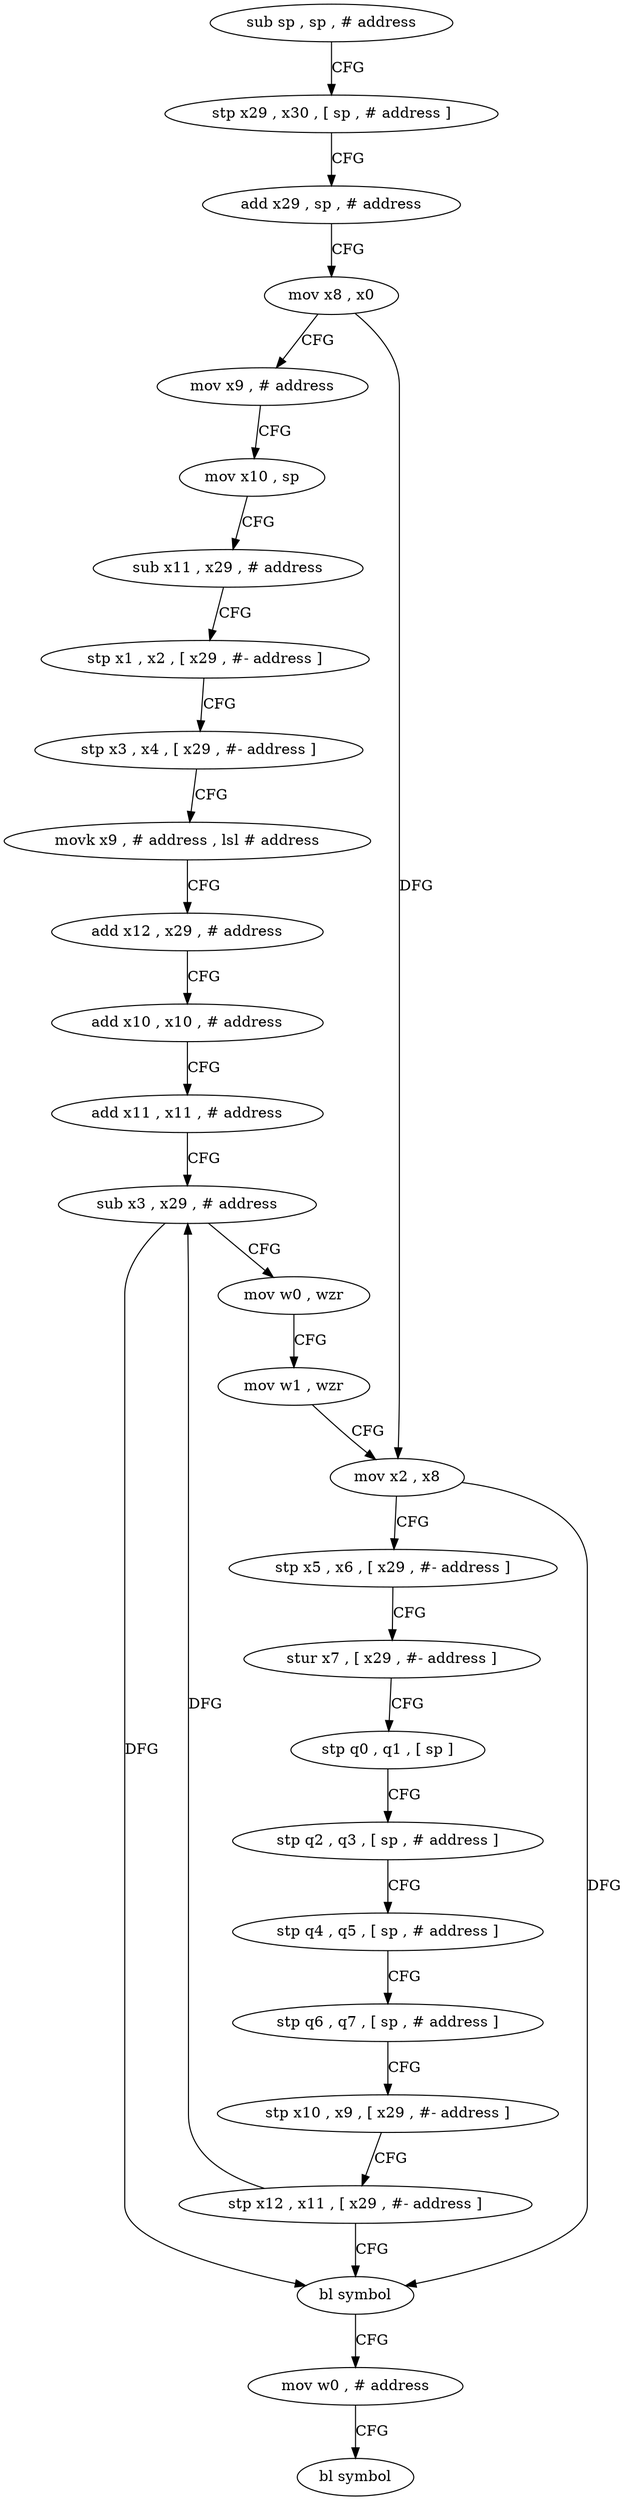 digraph "func" {
"4201088" [label = "sub sp , sp , # address" ]
"4201092" [label = "stp x29 , x30 , [ sp , # address ]" ]
"4201096" [label = "add x29 , sp , # address" ]
"4201100" [label = "mov x8 , x0" ]
"4201104" [label = "mov x9 , # address" ]
"4201108" [label = "mov x10 , sp" ]
"4201112" [label = "sub x11 , x29 , # address" ]
"4201116" [label = "stp x1 , x2 , [ x29 , #- address ]" ]
"4201120" [label = "stp x3 , x4 , [ x29 , #- address ]" ]
"4201124" [label = "movk x9 , # address , lsl # address" ]
"4201128" [label = "add x12 , x29 , # address" ]
"4201132" [label = "add x10 , x10 , # address" ]
"4201136" [label = "add x11 , x11 , # address" ]
"4201140" [label = "sub x3 , x29 , # address" ]
"4201144" [label = "mov w0 , wzr" ]
"4201148" [label = "mov w1 , wzr" ]
"4201152" [label = "mov x2 , x8" ]
"4201156" [label = "stp x5 , x6 , [ x29 , #- address ]" ]
"4201160" [label = "stur x7 , [ x29 , #- address ]" ]
"4201164" [label = "stp q0 , q1 , [ sp ]" ]
"4201168" [label = "stp q2 , q3 , [ sp , # address ]" ]
"4201172" [label = "stp q4 , q5 , [ sp , # address ]" ]
"4201176" [label = "stp q6 , q7 , [ sp , # address ]" ]
"4201180" [label = "stp x10 , x9 , [ x29 , #- address ]" ]
"4201184" [label = "stp x12 , x11 , [ x29 , #- address ]" ]
"4201188" [label = "bl symbol" ]
"4201192" [label = "mov w0 , # address" ]
"4201196" [label = "bl symbol" ]
"4201088" -> "4201092" [ label = "CFG" ]
"4201092" -> "4201096" [ label = "CFG" ]
"4201096" -> "4201100" [ label = "CFG" ]
"4201100" -> "4201104" [ label = "CFG" ]
"4201100" -> "4201152" [ label = "DFG" ]
"4201104" -> "4201108" [ label = "CFG" ]
"4201108" -> "4201112" [ label = "CFG" ]
"4201112" -> "4201116" [ label = "CFG" ]
"4201116" -> "4201120" [ label = "CFG" ]
"4201120" -> "4201124" [ label = "CFG" ]
"4201124" -> "4201128" [ label = "CFG" ]
"4201128" -> "4201132" [ label = "CFG" ]
"4201132" -> "4201136" [ label = "CFG" ]
"4201136" -> "4201140" [ label = "CFG" ]
"4201140" -> "4201144" [ label = "CFG" ]
"4201140" -> "4201188" [ label = "DFG" ]
"4201144" -> "4201148" [ label = "CFG" ]
"4201148" -> "4201152" [ label = "CFG" ]
"4201152" -> "4201156" [ label = "CFG" ]
"4201152" -> "4201188" [ label = "DFG" ]
"4201156" -> "4201160" [ label = "CFG" ]
"4201160" -> "4201164" [ label = "CFG" ]
"4201164" -> "4201168" [ label = "CFG" ]
"4201168" -> "4201172" [ label = "CFG" ]
"4201172" -> "4201176" [ label = "CFG" ]
"4201176" -> "4201180" [ label = "CFG" ]
"4201180" -> "4201184" [ label = "CFG" ]
"4201184" -> "4201188" [ label = "CFG" ]
"4201184" -> "4201140" [ label = "DFG" ]
"4201188" -> "4201192" [ label = "CFG" ]
"4201192" -> "4201196" [ label = "CFG" ]
}
